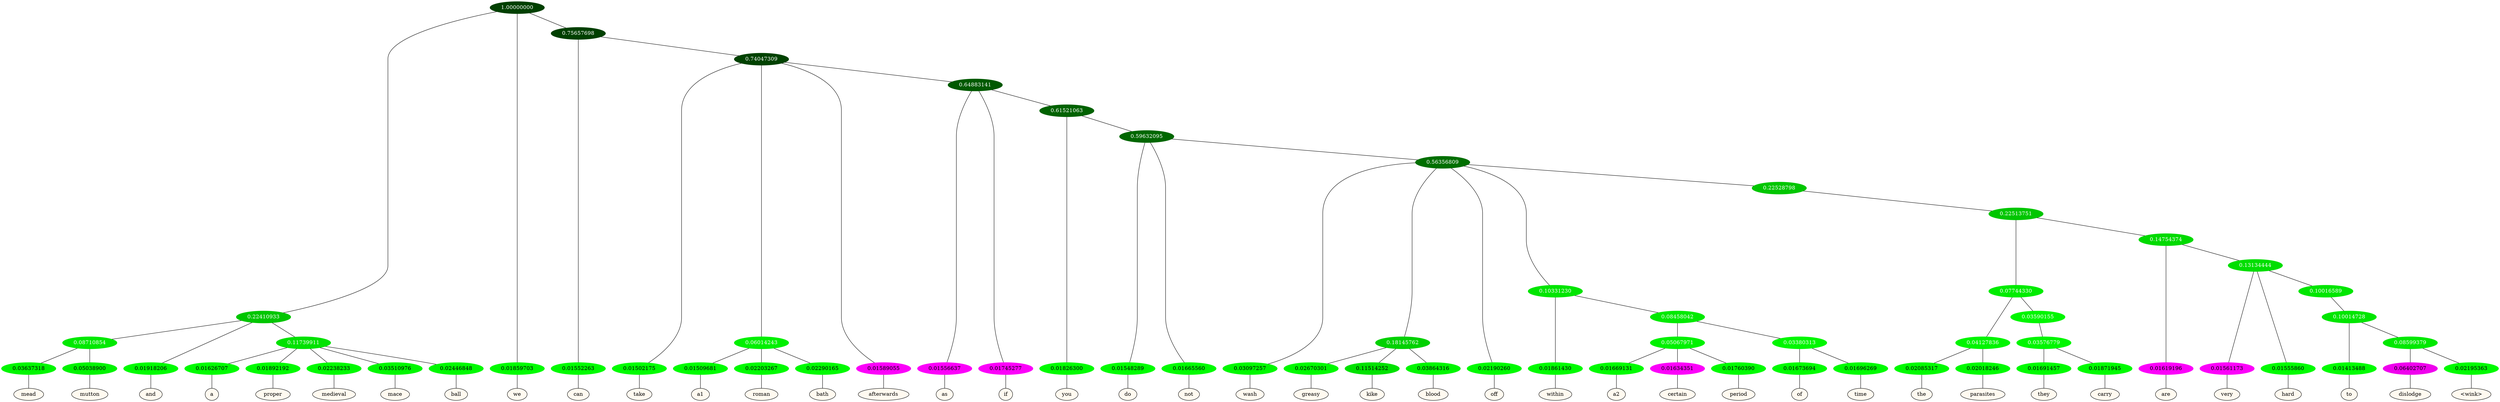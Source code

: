 graph {
	node [format=png height=0.15 nodesep=0.001 ordering=out overlap=prism overlap_scaling=0.01 ranksep=0.001 ratio=0.2 style=filled width=0.15]
	{
		rank=same
		a_w_9 [label=mead color=black fillcolor=floralwhite style="filled,solid"]
		a_w_10 [label=mutton color=black fillcolor=floralwhite style="filled,solid"]
		a_w_5 [label=and color=black fillcolor=floralwhite style="filled,solid"]
		a_w_11 [label=a color=black fillcolor=floralwhite style="filled,solid"]
		a_w_12 [label=proper color=black fillcolor=floralwhite style="filled,solid"]
		a_w_13 [label=medieval color=black fillcolor=floralwhite style="filled,solid"]
		a_w_14 [label=mace color=black fillcolor=floralwhite style="filled,solid"]
		a_w_15 [label=ball color=black fillcolor=floralwhite style="filled,solid"]
		a_w_2 [label=we color=black fillcolor=floralwhite style="filled,solid"]
		a_w_7 [label=can color=black fillcolor=floralwhite style="filled,solid"]
		a_w_16 [label=take color=black fillcolor=floralwhite style="filled,solid"]
		a_w_20 [label=a1 color=black fillcolor=floralwhite style="filled,solid"]
		a_w_21 [label=roman color=black fillcolor=floralwhite style="filled,solid"]
		a_w_22 [label=bath color=black fillcolor=floralwhite style="filled,solid"]
		a_w_18 [label=afterwards color=black fillcolor=floralwhite style="filled,solid"]
		a_w_23 [label=as color=black fillcolor=floralwhite style="filled,solid"]
		a_w_24 [label=if color=black fillcolor=floralwhite style="filled,solid"]
		a_w_26 [label=you color=black fillcolor=floralwhite style="filled,solid"]
		a_w_28 [label=do color=black fillcolor=floralwhite style="filled,solid"]
		a_w_29 [label=not color=black fillcolor=floralwhite style="filled,solid"]
		a_w_31 [label=wash color=black fillcolor=floralwhite style="filled,solid"]
		a_w_36 [label=greasy color=black fillcolor=floralwhite style="filled,solid"]
		a_w_37 [label=kike color=black fillcolor=floralwhite style="filled,solid"]
		a_w_38 [label=blood color=black fillcolor=floralwhite style="filled,solid"]
		a_w_33 [label=off color=black fillcolor=floralwhite style="filled,solid"]
		a_w_39 [label=within color=black fillcolor=floralwhite style="filled,solid"]
		a_w_46 [label=a2 color=black fillcolor=floralwhite style="filled,solid"]
		a_w_47 [label=certain color=black fillcolor=floralwhite style="filled,solid"]
		a_w_48 [label=period color=black fillcolor=floralwhite style="filled,solid"]
		a_w_49 [label=of color=black fillcolor=floralwhite style="filled,solid"]
		a_w_50 [label=time color=black fillcolor=floralwhite style="filled,solid"]
		a_w_55 [label=the color=black fillcolor=floralwhite style="filled,solid"]
		a_w_56 [label=parasites color=black fillcolor=floralwhite style="filled,solid"]
		a_w_61 [label=they color=black fillcolor=floralwhite style="filled,solid"]
		a_w_62 [label=carry color=black fillcolor=floralwhite style="filled,solid"]
		a_w_53 [label=are color=black fillcolor=floralwhite style="filled,solid"]
		a_w_58 [label=very color=black fillcolor=floralwhite style="filled,solid"]
		a_w_59 [label=hard color=black fillcolor=floralwhite style="filled,solid"]
		a_w_64 [label=to color=black fillcolor=floralwhite style="filled,solid"]
		a_w_66 [label=dislodge color=black fillcolor=floralwhite style="filled,solid"]
		a_w_67 [label="\<wink\>" color=black fillcolor=floralwhite style="filled,solid"]
	}
	a_n_9 -- a_w_9
	a_n_10 -- a_w_10
	a_n_5 -- a_w_5
	a_n_11 -- a_w_11
	a_n_12 -- a_w_12
	a_n_13 -- a_w_13
	a_n_14 -- a_w_14
	a_n_15 -- a_w_15
	a_n_2 -- a_w_2
	a_n_7 -- a_w_7
	a_n_16 -- a_w_16
	a_n_20 -- a_w_20
	a_n_21 -- a_w_21
	a_n_22 -- a_w_22
	a_n_18 -- a_w_18
	a_n_23 -- a_w_23
	a_n_24 -- a_w_24
	a_n_26 -- a_w_26
	a_n_28 -- a_w_28
	a_n_29 -- a_w_29
	a_n_31 -- a_w_31
	a_n_36 -- a_w_36
	a_n_37 -- a_w_37
	a_n_38 -- a_w_38
	a_n_33 -- a_w_33
	a_n_39 -- a_w_39
	a_n_46 -- a_w_46
	a_n_47 -- a_w_47
	a_n_48 -- a_w_48
	a_n_49 -- a_w_49
	a_n_50 -- a_w_50
	a_n_55 -- a_w_55
	a_n_56 -- a_w_56
	a_n_61 -- a_w_61
	a_n_62 -- a_w_62
	a_n_53 -- a_w_53
	a_n_58 -- a_w_58
	a_n_59 -- a_w_59
	a_n_64 -- a_w_64
	a_n_66 -- a_w_66
	a_n_67 -- a_w_67
	{
		rank=same
		a_n_9 [label=0.03637318 color="0.334 1.000 0.964" fontcolor=black]
		a_n_10 [label=0.05038900 color="0.334 1.000 0.950" fontcolor=black]
		a_n_5 [label=0.01918206 color="0.334 1.000 0.981" fontcolor=black]
		a_n_11 [label=0.01626707 color="0.334 1.000 0.984" fontcolor=black]
		a_n_12 [label=0.01892192 color="0.334 1.000 0.981" fontcolor=black]
		a_n_13 [label=0.02238233 color="0.334 1.000 0.978" fontcolor=black]
		a_n_14 [label=0.03510976 color="0.334 1.000 0.965" fontcolor=black]
		a_n_15 [label=0.02446848 color="0.334 1.000 0.976" fontcolor=black]
		a_n_2 [label=0.01859703 color="0.334 1.000 0.981" fontcolor=black]
		a_n_7 [label=0.01552263 color="0.334 1.000 0.984" fontcolor=black]
		a_n_16 [label=0.01502175 color="0.334 1.000 0.985" fontcolor=black]
		a_n_20 [label=0.01509681 color="0.334 1.000 0.985" fontcolor=black]
		a_n_21 [label=0.02203267 color="0.334 1.000 0.978" fontcolor=black]
		a_n_22 [label=0.02290165 color="0.334 1.000 0.977" fontcolor=black]
		a_n_18 [label=0.01589055 color="0.835 1.000 0.984" fontcolor=black]
		a_n_23 [label=0.01556637 color="0.835 1.000 0.984" fontcolor=black]
		a_n_24 [label=0.01745277 color="0.835 1.000 0.983" fontcolor=black]
		a_n_26 [label=0.01826300 color="0.334 1.000 0.982" fontcolor=black]
		a_n_28 [label=0.01548289 color="0.334 1.000 0.985" fontcolor=black]
		a_n_29 [label=0.01665560 color="0.334 1.000 0.983" fontcolor=black]
		a_n_31 [label=0.03097257 color="0.334 1.000 0.969" fontcolor=black]
		a_n_36 [label=0.02670301 color="0.334 1.000 0.973" fontcolor=black]
		a_n_37 [label=0.11514252 color="0.334 1.000 0.885" fontcolor=black]
		a_n_38 [label=0.03864316 color="0.334 1.000 0.961" fontcolor=black]
		a_n_33 [label=0.02190260 color="0.334 1.000 0.978" fontcolor=black]
		a_n_39 [label=0.01861430 color="0.334 1.000 0.981" fontcolor=black]
		a_n_46 [label=0.01669131 color="0.334 1.000 0.983" fontcolor=black]
		a_n_47 [label=0.01634351 color="0.835 1.000 0.984" fontcolor=black]
		a_n_48 [label=0.01760390 color="0.334 1.000 0.982" fontcolor=black]
		a_n_49 [label=0.01673694 color="0.334 1.000 0.983" fontcolor=black]
		a_n_50 [label=0.01696269 color="0.334 1.000 0.983" fontcolor=black]
		a_n_55 [label=0.02085317 color="0.334 1.000 0.979" fontcolor=black]
		a_n_56 [label=0.02018246 color="0.334 1.000 0.980" fontcolor=black]
		a_n_61 [label=0.01691457 color="0.334 1.000 0.983" fontcolor=black]
		a_n_62 [label=0.01871945 color="0.334 1.000 0.981" fontcolor=black]
		a_n_53 [label=0.01619196 color="0.835 1.000 0.984" fontcolor=black]
		a_n_58 [label=0.01561173 color="0.835 1.000 0.984" fontcolor=black]
		a_n_59 [label=0.01555860 color="0.334 1.000 0.984" fontcolor=black]
		a_n_64 [label=0.01413488 color="0.334 1.000 0.986" fontcolor=black]
		a_n_66 [label=0.06402707 color="0.835 1.000 0.936" fontcolor=black]
		a_n_67 [label=0.02195363 color="0.334 1.000 0.978" fontcolor=black]
	}
	a_n_0 [label=1.00000000 color="0.334 1.000 0.250" fontcolor=grey99]
	a_n_1 [label=0.22410933 color="0.334 1.000 0.776" fontcolor=grey99]
	a_n_0 -- a_n_1
	a_n_0 -- a_n_2
	a_n_3 [label=0.75657698 color="0.334 1.000 0.250" fontcolor=grey99]
	a_n_0 -- a_n_3
	a_n_4 [label=0.08710854 color="0.334 1.000 0.913" fontcolor=grey99]
	a_n_1 -- a_n_4
	a_n_1 -- a_n_5
	a_n_6 [label=0.11739911 color="0.334 1.000 0.883" fontcolor=grey99]
	a_n_1 -- a_n_6
	a_n_3 -- a_n_7
	a_n_8 [label=0.74047309 color="0.334 1.000 0.260" fontcolor=grey99]
	a_n_3 -- a_n_8
	a_n_4 -- a_n_9
	a_n_4 -- a_n_10
	a_n_6 -- a_n_11
	a_n_6 -- a_n_12
	a_n_6 -- a_n_13
	a_n_6 -- a_n_14
	a_n_6 -- a_n_15
	a_n_8 -- a_n_16
	a_n_17 [label=0.06014243 color="0.334 1.000 0.940" fontcolor=grey99]
	a_n_8 -- a_n_17
	a_n_8 -- a_n_18
	a_n_19 [label=0.64883141 color="0.334 1.000 0.351" fontcolor=grey99]
	a_n_8 -- a_n_19
	a_n_17 -- a_n_20
	a_n_17 -- a_n_21
	a_n_17 -- a_n_22
	a_n_19 -- a_n_23
	a_n_19 -- a_n_24
	a_n_25 [label=0.61521063 color="0.334 1.000 0.385" fontcolor=grey99]
	a_n_19 -- a_n_25
	a_n_25 -- a_n_26
	a_n_27 [label=0.59632095 color="0.334 1.000 0.404" fontcolor=grey99]
	a_n_25 -- a_n_27
	a_n_27 -- a_n_28
	a_n_27 -- a_n_29
	a_n_30 [label=0.56356809 color="0.334 1.000 0.436" fontcolor=grey99]
	a_n_27 -- a_n_30
	a_n_30 -- a_n_31
	a_n_32 [label=0.18145762 color="0.334 1.000 0.819" fontcolor=grey99]
	a_n_30 -- a_n_32
	a_n_30 -- a_n_33
	a_n_34 [label=0.10331230 color="0.334 1.000 0.897" fontcolor=grey99]
	a_n_30 -- a_n_34
	a_n_35 [label=0.22528798 color="0.334 1.000 0.775" fontcolor=grey99]
	a_n_30 -- a_n_35
	a_n_32 -- a_n_36
	a_n_32 -- a_n_37
	a_n_32 -- a_n_38
	a_n_34 -- a_n_39
	a_n_40 [label=0.08458042 color="0.334 1.000 0.915" fontcolor=grey99]
	a_n_34 -- a_n_40
	a_n_41 [label=0.22513751 color="0.334 1.000 0.775" fontcolor=grey99]
	a_n_35 -- a_n_41
	a_n_42 [label=0.05067971 color="0.334 1.000 0.949" fontcolor=grey99]
	a_n_40 -- a_n_42
	a_n_43 [label=0.03380313 color="0.334 1.000 0.966" fontcolor=grey99]
	a_n_40 -- a_n_43
	a_n_44 [label=0.07744330 color="0.334 1.000 0.923" fontcolor=grey99]
	a_n_41 -- a_n_44
	a_n_45 [label=0.14754374 color="0.334 1.000 0.852" fontcolor=grey99]
	a_n_41 -- a_n_45
	a_n_42 -- a_n_46
	a_n_42 -- a_n_47
	a_n_42 -- a_n_48
	a_n_43 -- a_n_49
	a_n_43 -- a_n_50
	a_n_51 [label=0.04127836 color="0.334 1.000 0.959" fontcolor=grey99]
	a_n_44 -- a_n_51
	a_n_52 [label=0.03590155 color="0.334 1.000 0.964" fontcolor=grey99]
	a_n_44 -- a_n_52
	a_n_45 -- a_n_53
	a_n_54 [label=0.13134444 color="0.334 1.000 0.869" fontcolor=grey99]
	a_n_45 -- a_n_54
	a_n_51 -- a_n_55
	a_n_51 -- a_n_56
	a_n_57 [label=0.03576779 color="0.334 1.000 0.964" fontcolor=grey99]
	a_n_52 -- a_n_57
	a_n_54 -- a_n_58
	a_n_54 -- a_n_59
	a_n_60 [label=0.10016589 color="0.334 1.000 0.900" fontcolor=grey99]
	a_n_54 -- a_n_60
	a_n_57 -- a_n_61
	a_n_57 -- a_n_62
	a_n_63 [label=0.10014728 color="0.334 1.000 0.900" fontcolor=grey99]
	a_n_60 -- a_n_63
	a_n_63 -- a_n_64
	a_n_65 [label=0.08599379 color="0.334 1.000 0.914" fontcolor=grey99]
	a_n_63 -- a_n_65
	a_n_65 -- a_n_66
	a_n_65 -- a_n_67
}
